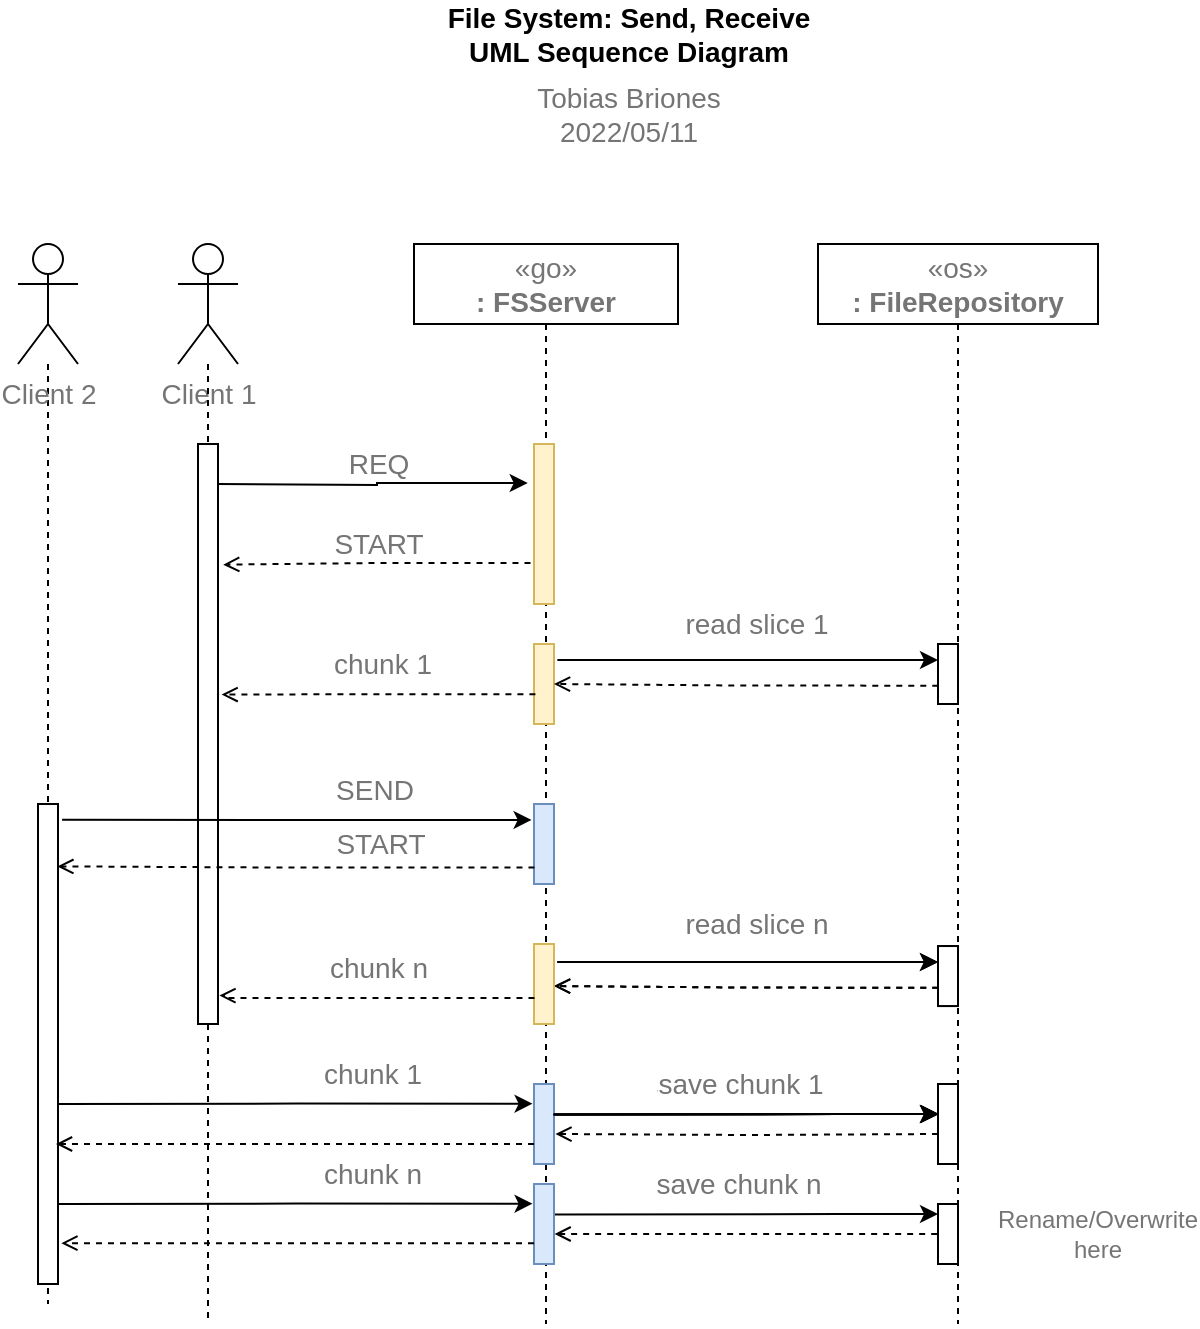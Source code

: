 <mxfile version="17.4.4" type="device"><diagram id="6-VsncC-rCdtZVoOk-v-" name="Page-1"><mxGraphModel dx="1673" dy="896" grid="1" gridSize="10" guides="1" tooltips="1" connect="1" arrows="1" fold="1" page="1" pageScale="1" pageWidth="850" pageHeight="1100" math="0" shadow="0"><root><mxCell id="0"/><mxCell id="1" parent="0"/><mxCell id="TcBL0TzpZgzHdPXdqCyk-1" value="File System: Send, Receive UML Sequence Diagram" style="text;html=1;strokeColor=none;fillColor=none;align=center;verticalAlign=middle;whiteSpace=wrap;rounded=0;fontStyle=1;fontSize=14;" vertex="1" parent="1"><mxGeometry x="318" y="40" width="215" height="30" as="geometry"/></mxCell><mxCell id="TcBL0TzpZgzHdPXdqCyk-2" value="Tobias Briones 2022/05/11" style="text;html=1;strokeColor=none;fillColor=none;align=center;verticalAlign=middle;whiteSpace=wrap;rounded=0;fontSize=14;fontColor=#757575;" vertex="1" parent="1"><mxGeometry x="348" y="80" width="155" height="30" as="geometry"/></mxCell><mxCell id="TcBL0TzpZgzHdPXdqCyk-14" style="edgeStyle=orthogonalEdgeStyle;rounded=0;orthogonalLoop=1;jettySize=auto;html=1;dashed=1;fontSize=14;fontColor=#757575;endArrow=none;endFill=0;" edge="1" parent="1" source="TcBL0TzpZgzHdPXdqCyk-3"><mxGeometry relative="1" as="geometry"><mxPoint x="135" y="690" as="targetPoint"/></mxGeometry></mxCell><mxCell id="TcBL0TzpZgzHdPXdqCyk-3" value="Client 2" style="shape=umlActor;verticalLabelPosition=bottom;verticalAlign=top;html=1;fontSize=14;fontColor=#757575;" vertex="1" parent="1"><mxGeometry x="120" y="160" width="30" height="60" as="geometry"/></mxCell><mxCell id="TcBL0TzpZgzHdPXdqCyk-13" style="edgeStyle=orthogonalEdgeStyle;rounded=0;orthogonalLoop=1;jettySize=auto;html=1;fontSize=14;fontColor=#757575;endArrow=none;endFill=0;dashed=1;startArrow=none;" edge="1" parent="1" source="TcBL0TzpZgzHdPXdqCyk-16"><mxGeometry relative="1" as="geometry"><mxPoint x="215" y="700" as="targetPoint"/><Array as="points"><mxPoint x="215" y="300"/><mxPoint x="215" y="300"/></Array></mxGeometry></mxCell><mxCell id="TcBL0TzpZgzHdPXdqCyk-6" value="Client 1" style="shape=umlActor;verticalLabelPosition=bottom;verticalAlign=top;html=1;fontSize=14;fontColor=#757575;" vertex="1" parent="1"><mxGeometry x="200" y="160" width="30" height="60" as="geometry"/></mxCell><mxCell id="TcBL0TzpZgzHdPXdqCyk-11" value="&lt;span&gt;«os»&lt;/span&gt;&lt;br&gt;&lt;b&gt;: FileRepository&lt;/b&gt;" style="shape=umlLifeline;perimeter=lifelinePerimeter;whiteSpace=wrap;html=1;container=1;collapsible=0;recursiveResize=0;outlineConnect=0;fontSize=14;fontColor=#757575;" vertex="1" parent="1"><mxGeometry x="520" y="160" width="140" height="540" as="geometry"/></mxCell><mxCell id="TcBL0TzpZgzHdPXdqCyk-35" value="" style="html=1;points=[];perimeter=orthogonalPerimeter;fontSize=14;fontColor=#757575;" vertex="1" parent="TcBL0TzpZgzHdPXdqCyk-11"><mxGeometry x="60" y="200" width="10" height="30" as="geometry"/></mxCell><mxCell id="TcBL0TzpZgzHdPXdqCyk-39" value="" style="html=1;points=[];perimeter=orthogonalPerimeter;fontSize=14;fontColor=#757575;" vertex="1" parent="TcBL0TzpZgzHdPXdqCyk-11"><mxGeometry x="60" y="351.02" width="10" height="30" as="geometry"/></mxCell><mxCell id="TcBL0TzpZgzHdPXdqCyk-40" style="edgeStyle=orthogonalEdgeStyle;rounded=0;orthogonalLoop=1;jettySize=auto;html=1;fontSize=14;fontColor=#757575;startArrow=none;startFill=0;endArrow=classic;endFill=1;exitX=1.167;exitY=0.199;exitDx=0;exitDy=0;exitPerimeter=0;" edge="1" parent="TcBL0TzpZgzHdPXdqCyk-11"><mxGeometry relative="1" as="geometry"><mxPoint x="-130.33" y="358.98" as="sourcePoint"/><mxPoint x="60" y="359.02" as="targetPoint"/></mxGeometry></mxCell><mxCell id="TcBL0TzpZgzHdPXdqCyk-41" value="read slice n" style="edgeLabel;html=1;align=center;verticalAlign=middle;resizable=0;points=[];fontSize=14;fontColor=#757575;" vertex="1" connectable="0" parent="TcBL0TzpZgzHdPXdqCyk-40"><mxGeometry x="0.089" relative="1" as="geometry"><mxPoint x="-4" y="-19" as="offset"/></mxGeometry></mxCell><mxCell id="TcBL0TzpZgzHdPXdqCyk-42" style="edgeStyle=orthogonalEdgeStyle;rounded=0;orthogonalLoop=1;jettySize=auto;html=1;fontSize=14;fontColor=#757575;startArrow=none;startFill=0;endArrow=open;endFill=0;dashed=1;exitX=0.014;exitY=0.694;exitDx=0;exitDy=0;exitPerimeter=0;" edge="1" parent="TcBL0TzpZgzHdPXdqCyk-11" source="TcBL0TzpZgzHdPXdqCyk-39"><mxGeometry relative="1" as="geometry"><mxPoint x="-132" y="371.02" as="targetPoint"/></mxGeometry></mxCell><mxCell id="TcBL0TzpZgzHdPXdqCyk-57" style="edgeStyle=orthogonalEdgeStyle;rounded=0;orthogonalLoop=1;jettySize=auto;html=1;entryX=0.957;entryY=0.382;entryDx=0;entryDy=0;entryPerimeter=0;fontSize=14;fontColor=#757575;startArrow=classic;startFill=1;endArrow=none;endFill=0;" edge="1" source="TcBL0TzpZgzHdPXdqCyk-66" parent="TcBL0TzpZgzHdPXdqCyk-11"><mxGeometry relative="1" as="geometry"><mxPoint x="-132.43" y="435.28" as="targetPoint"/><Array as="points"><mxPoint x="10" y="435"/><mxPoint x="10" y="435"/></Array></mxGeometry></mxCell><mxCell id="TcBL0TzpZgzHdPXdqCyk-58" value="save chunk 1" style="edgeLabel;html=1;align=center;verticalAlign=middle;resizable=0;points=[];fontSize=14;fontColor=#757575;" vertex="1" connectable="0" parent="TcBL0TzpZgzHdPXdqCyk-57"><mxGeometry x="0.068" y="-2" relative="1" as="geometry"><mxPoint x="3" y="-13" as="offset"/></mxGeometry></mxCell><mxCell id="TcBL0TzpZgzHdPXdqCyk-60" value="&lt;span&gt;«os»&lt;/span&gt;&lt;br&gt;&lt;b&gt;: FileRepository&lt;/b&gt;" style="shape=umlLifeline;perimeter=lifelinePerimeter;whiteSpace=wrap;html=1;container=1;collapsible=0;recursiveResize=0;outlineConnect=0;fontSize=14;fontColor=#757575;" vertex="1" parent="TcBL0TzpZgzHdPXdqCyk-11"><mxGeometry width="140" height="540" as="geometry"/></mxCell><mxCell id="TcBL0TzpZgzHdPXdqCyk-61" value="" style="html=1;points=[];perimeter=orthogonalPerimeter;fontSize=14;fontColor=#757575;" vertex="1" parent="TcBL0TzpZgzHdPXdqCyk-60"><mxGeometry x="60" y="200" width="10" height="30" as="geometry"/></mxCell><mxCell id="TcBL0TzpZgzHdPXdqCyk-62" value="" style="html=1;points=[];perimeter=orthogonalPerimeter;fontSize=14;fontColor=#757575;" vertex="1" parent="TcBL0TzpZgzHdPXdqCyk-60"><mxGeometry x="60" y="351.02" width="10" height="30" as="geometry"/></mxCell><mxCell id="TcBL0TzpZgzHdPXdqCyk-63" style="edgeStyle=orthogonalEdgeStyle;rounded=0;orthogonalLoop=1;jettySize=auto;html=1;fontSize=14;fontColor=#757575;startArrow=none;startFill=0;endArrow=classic;endFill=1;exitX=1.167;exitY=0.199;exitDx=0;exitDy=0;exitPerimeter=0;" edge="1" parent="TcBL0TzpZgzHdPXdqCyk-60"><mxGeometry relative="1" as="geometry"><mxPoint x="-130.33" y="358.98" as="sourcePoint"/><mxPoint x="60" y="359.02" as="targetPoint"/></mxGeometry></mxCell><mxCell id="TcBL0TzpZgzHdPXdqCyk-64" value="read slice n" style="edgeLabel;html=1;align=center;verticalAlign=middle;resizable=0;points=[];fontSize=14;fontColor=#757575;" vertex="1" connectable="0" parent="TcBL0TzpZgzHdPXdqCyk-63"><mxGeometry x="0.089" relative="1" as="geometry"><mxPoint x="-4" y="-19" as="offset"/></mxGeometry></mxCell><mxCell id="TcBL0TzpZgzHdPXdqCyk-65" style="edgeStyle=orthogonalEdgeStyle;rounded=0;orthogonalLoop=1;jettySize=auto;html=1;fontSize=14;fontColor=#757575;startArrow=none;startFill=0;endArrow=open;endFill=0;dashed=1;exitX=0.014;exitY=0.694;exitDx=0;exitDy=0;exitPerimeter=0;" edge="1" parent="TcBL0TzpZgzHdPXdqCyk-60" source="TcBL0TzpZgzHdPXdqCyk-62"><mxGeometry relative="1" as="geometry"><mxPoint x="-132" y="371.02" as="targetPoint"/></mxGeometry></mxCell><mxCell id="TcBL0TzpZgzHdPXdqCyk-66" value="" style="html=1;points=[];perimeter=orthogonalPerimeter;fontSize=14;fontColor=#757575;" vertex="1" parent="TcBL0TzpZgzHdPXdqCyk-60"><mxGeometry x="60" y="420" width="10" height="40" as="geometry"/></mxCell><mxCell id="TcBL0TzpZgzHdPXdqCyk-83" style="edgeStyle=orthogonalEdgeStyle;rounded=0;orthogonalLoop=1;jettySize=auto;html=1;entryX=1.071;entryY=0.625;entryDx=0;entryDy=0;entryPerimeter=0;fontSize=14;fontColor=#757575;startArrow=none;startFill=0;endArrow=open;endFill=0;dashed=1;" edge="1" parent="TcBL0TzpZgzHdPXdqCyk-60"><mxGeometry relative="1" as="geometry"><mxPoint x="59.57" y="495" as="sourcePoint"/><mxPoint x="-131.72" y="495" as="targetPoint"/></mxGeometry></mxCell><mxCell id="TcBL0TzpZgzHdPXdqCyk-84" value="" style="html=1;points=[];perimeter=orthogonalPerimeter;fontSize=14;fontColor=#757575;" vertex="1" parent="TcBL0TzpZgzHdPXdqCyk-60"><mxGeometry x="60" y="480" width="10" height="30" as="geometry"/></mxCell><mxCell id="TcBL0TzpZgzHdPXdqCyk-85" style="edgeStyle=orthogonalEdgeStyle;rounded=0;orthogonalLoop=1;jettySize=auto;html=1;entryX=0.957;entryY=0.382;entryDx=0;entryDy=0;entryPerimeter=0;fontSize=14;fontColor=#757575;startArrow=classic;startFill=1;endArrow=none;endFill=0;" edge="1" parent="TcBL0TzpZgzHdPXdqCyk-60"><mxGeometry relative="1" as="geometry"><mxPoint x="60.0" y="485" as="sourcePoint"/><mxPoint x="-132.43" y="485.28" as="targetPoint"/><Array as="points"><mxPoint x="10" y="485"/><mxPoint x="10" y="485"/></Array></mxGeometry></mxCell><mxCell id="TcBL0TzpZgzHdPXdqCyk-86" value="save chunk n" style="edgeLabel;html=1;align=center;verticalAlign=middle;resizable=0;points=[];fontSize=14;fontColor=#757575;" vertex="1" connectable="0" parent="TcBL0TzpZgzHdPXdqCyk-85"><mxGeometry x="0.068" y="-2" relative="1" as="geometry"><mxPoint x="3" y="-13" as="offset"/></mxGeometry></mxCell><mxCell id="TcBL0TzpZgzHdPXdqCyk-12" value="&lt;span&gt;«go»&lt;/span&gt;&lt;br&gt;&lt;b&gt;: FSServer&lt;/b&gt;" style="shape=umlLifeline;perimeter=lifelinePerimeter;whiteSpace=wrap;html=1;container=1;collapsible=0;recursiveResize=0;outlineConnect=0;fontSize=14;fontColor=#757575;" vertex="1" parent="1"><mxGeometry x="318" y="160" width="132" height="540" as="geometry"/></mxCell><mxCell id="TcBL0TzpZgzHdPXdqCyk-18" value="" style="html=1;points=[];perimeter=orthogonalPerimeter;fontSize=14;fillColor=#fff2cc;strokeColor=#d6b656;" vertex="1" parent="TcBL0TzpZgzHdPXdqCyk-12"><mxGeometry x="60" y="100" width="10" height="80" as="geometry"/></mxCell><mxCell id="TcBL0TzpZgzHdPXdqCyk-24" value="" style="html=1;points=[];perimeter=orthogonalPerimeter;fontSize=14;fillColor=#fff2cc;strokeColor=#d6b656;" vertex="1" parent="TcBL0TzpZgzHdPXdqCyk-12"><mxGeometry x="60" y="200" width="10" height="40" as="geometry"/></mxCell><mxCell id="TcBL0TzpZgzHdPXdqCyk-28" value="" style="html=1;points=[];perimeter=orthogonalPerimeter;fontSize=14;fillColor=#fff2cc;strokeColor=#d6b656;" vertex="1" parent="TcBL0TzpZgzHdPXdqCyk-12"><mxGeometry x="60" y="350" width="10" height="40" as="geometry"/></mxCell><mxCell id="TcBL0TzpZgzHdPXdqCyk-31" value="" style="html=1;points=[];perimeter=orthogonalPerimeter;fontSize=14;fillColor=#dae8fc;strokeColor=#6c8ebf;" vertex="1" parent="TcBL0TzpZgzHdPXdqCyk-12"><mxGeometry x="60" y="280" width="10" height="40" as="geometry"/></mxCell><mxCell id="TcBL0TzpZgzHdPXdqCyk-45" value="" style="html=1;points=[];perimeter=orthogonalPerimeter;fontSize=14;fillColor=#dae8fc;strokeColor=#6c8ebf;" vertex="1" parent="TcBL0TzpZgzHdPXdqCyk-12"><mxGeometry x="60" y="420" width="10" height="40" as="geometry"/></mxCell><mxCell id="TcBL0TzpZgzHdPXdqCyk-53" value="" style="html=1;points=[];perimeter=orthogonalPerimeter;fontSize=14;fillColor=#dae8fc;strokeColor=#6c8ebf;" vertex="1" parent="TcBL0TzpZgzHdPXdqCyk-12"><mxGeometry x="60" y="470" width="10" height="40" as="geometry"/></mxCell><mxCell id="TcBL0TzpZgzHdPXdqCyk-54" style="edgeStyle=orthogonalEdgeStyle;rounded=0;orthogonalLoop=1;jettySize=auto;html=1;entryX=1.205;entryY=0.033;entryDx=0;entryDy=0;entryPerimeter=0;fontSize=14;fontColor=#757575;startArrow=classic;startFill=1;endArrow=none;endFill=0;exitX=-0.071;exitY=0.246;exitDx=0;exitDy=0;exitPerimeter=0;" edge="1" parent="TcBL0TzpZgzHdPXdqCyk-12" source="TcBL0TzpZgzHdPXdqCyk-53"><mxGeometry relative="1" as="geometry"><mxPoint x="56.76" y="480.04" as="sourcePoint"/><mxPoint x="-178" y="480" as="targetPoint"/></mxGeometry></mxCell><mxCell id="TcBL0TzpZgzHdPXdqCyk-55" value="chunk n" style="edgeLabel;html=1;align=center;verticalAlign=middle;resizable=0;points=[];fontSize=14;fontColor=#757575;" vertex="1" connectable="0" parent="TcBL0TzpZgzHdPXdqCyk-54"><mxGeometry x="-0.177" y="1" relative="1" as="geometry"><mxPoint x="17" y="-16" as="offset"/></mxGeometry></mxCell><mxCell id="TcBL0TzpZgzHdPXdqCyk-16" value="" style="html=1;points=[];perimeter=orthogonalPerimeter;fontSize=14;fontColor=#757575;" vertex="1" parent="1"><mxGeometry x="210" y="260" width="10" height="290" as="geometry"/></mxCell><mxCell id="TcBL0TzpZgzHdPXdqCyk-17" value="" style="edgeStyle=orthogonalEdgeStyle;rounded=0;orthogonalLoop=1;jettySize=auto;html=1;fontSize=14;fontColor=#757575;endArrow=none;endFill=0;dashed=1;" edge="1" parent="1" source="TcBL0TzpZgzHdPXdqCyk-6" target="TcBL0TzpZgzHdPXdqCyk-16"><mxGeometry relative="1" as="geometry"><mxPoint x="215" y="690" as="targetPoint"/><mxPoint x="215" y="220" as="sourcePoint"/><Array as="points"/></mxGeometry></mxCell><mxCell id="TcBL0TzpZgzHdPXdqCyk-19" style="edgeStyle=orthogonalEdgeStyle;rounded=0;orthogonalLoop=1;jettySize=auto;html=1;fontSize=14;fontColor=#757575;endArrow=none;endFill=0;exitX=-0.314;exitY=0.244;exitDx=0;exitDy=0;exitPerimeter=0;startArrow=classic;startFill=1;" edge="1" parent="1" source="TcBL0TzpZgzHdPXdqCyk-18"><mxGeometry relative="1" as="geometry"><mxPoint x="220" y="280" as="targetPoint"/></mxGeometry></mxCell><mxCell id="TcBL0TzpZgzHdPXdqCyk-21" value="REQ" style="edgeLabel;html=1;align=center;verticalAlign=middle;resizable=0;points=[];fontSize=14;fontColor=#757575;" vertex="1" connectable="0" parent="TcBL0TzpZgzHdPXdqCyk-19"><mxGeometry x="-0.198" y="1" relative="1" as="geometry"><mxPoint x="-13" y="-11" as="offset"/></mxGeometry></mxCell><mxCell id="TcBL0TzpZgzHdPXdqCyk-22" style="edgeStyle=orthogonalEdgeStyle;rounded=0;orthogonalLoop=1;jettySize=auto;html=1;entryX=1.26;entryY=0.208;entryDx=0;entryDy=0;entryPerimeter=0;dashed=1;fontSize=14;fontColor=#757575;endArrow=open;endFill=0;exitX=-0.176;exitY=0.744;exitDx=0;exitDy=0;exitPerimeter=0;" edge="1" parent="1" source="TcBL0TzpZgzHdPXdqCyk-18" target="TcBL0TzpZgzHdPXdqCyk-16"><mxGeometry relative="1" as="geometry"/></mxCell><mxCell id="TcBL0TzpZgzHdPXdqCyk-23" value="START" style="edgeLabel;html=1;align=center;verticalAlign=middle;resizable=0;points=[];fontSize=14;fontColor=#757575;" vertex="1" connectable="0" parent="TcBL0TzpZgzHdPXdqCyk-22"><mxGeometry x="0.118" y="-2" relative="1" as="geometry"><mxPoint x="9" y="-9" as="offset"/></mxGeometry></mxCell><mxCell id="TcBL0TzpZgzHdPXdqCyk-25" style="edgeStyle=orthogonalEdgeStyle;rounded=0;orthogonalLoop=1;jettySize=auto;html=1;entryX=1.18;entryY=0.432;entryDx=0;entryDy=0;entryPerimeter=0;fontSize=14;fontColor=#757575;startArrow=none;startFill=0;endArrow=open;endFill=0;dashed=1;exitX=0.071;exitY=0.627;exitDx=0;exitDy=0;exitPerimeter=0;" edge="1" parent="1" source="TcBL0TzpZgzHdPXdqCyk-24" target="TcBL0TzpZgzHdPXdqCyk-16"><mxGeometry relative="1" as="geometry"/></mxCell><mxCell id="TcBL0TzpZgzHdPXdqCyk-26" value="chunk 1" style="edgeLabel;html=1;align=center;verticalAlign=middle;resizable=0;points=[];fontSize=14;fontColor=#757575;" vertex="1" connectable="0" parent="TcBL0TzpZgzHdPXdqCyk-25"><mxGeometry x="-0.221" y="1" relative="1" as="geometry"><mxPoint x="-16" y="-16" as="offset"/></mxGeometry></mxCell><mxCell id="TcBL0TzpZgzHdPXdqCyk-27" value="" style="html=1;points=[];perimeter=orthogonalPerimeter;fontSize=14;fontColor=#757575;" vertex="1" parent="1"><mxGeometry x="130" y="440" width="10" height="240" as="geometry"/></mxCell><mxCell id="TcBL0TzpZgzHdPXdqCyk-29" style="edgeStyle=orthogonalEdgeStyle;rounded=0;orthogonalLoop=1;jettySize=auto;html=1;entryX=1.071;entryY=0.951;entryDx=0;entryDy=0;entryPerimeter=0;fontSize=14;fontColor=#757575;startArrow=none;startFill=0;endArrow=open;endFill=0;dashed=1;exitX=0.024;exitY=0.675;exitDx=0;exitDy=0;exitPerimeter=0;" edge="1" parent="1" source="TcBL0TzpZgzHdPXdqCyk-28" target="TcBL0TzpZgzHdPXdqCyk-16"><mxGeometry relative="1" as="geometry"><mxPoint x="230.38" y="394.2" as="targetPoint"/><Array as="points"><mxPoint x="223" y="537"/><mxPoint x="223" y="536"/></Array></mxGeometry></mxCell><mxCell id="TcBL0TzpZgzHdPXdqCyk-30" value="chunk n" style="edgeLabel;html=1;align=center;verticalAlign=middle;resizable=0;points=[];fontSize=14;fontColor=#757575;" vertex="1" connectable="0" parent="TcBL0TzpZgzHdPXdqCyk-29"><mxGeometry x="-0.221" y="1" relative="1" as="geometry"><mxPoint x="-16" y="-16" as="offset"/></mxGeometry></mxCell><mxCell id="TcBL0TzpZgzHdPXdqCyk-32" style="edgeStyle=orthogonalEdgeStyle;rounded=0;orthogonalLoop=1;jettySize=auto;html=1;entryX=1.205;entryY=0.033;entryDx=0;entryDy=0;entryPerimeter=0;fontSize=14;fontColor=#757575;startArrow=classic;startFill=1;endArrow=none;endFill=0;exitX=-0.119;exitY=0.199;exitDx=0;exitDy=0;exitPerimeter=0;" edge="1" parent="1" source="TcBL0TzpZgzHdPXdqCyk-31" target="TcBL0TzpZgzHdPXdqCyk-27"><mxGeometry relative="1" as="geometry"/></mxCell><mxCell id="TcBL0TzpZgzHdPXdqCyk-33" value="SEND" style="edgeLabel;html=1;align=center;verticalAlign=middle;resizable=0;points=[];fontSize=14;fontColor=#757575;" vertex="1" connectable="0" parent="TcBL0TzpZgzHdPXdqCyk-32"><mxGeometry x="-0.177" y="1" relative="1" as="geometry"><mxPoint x="17" y="-16" as="offset"/></mxGeometry></mxCell><mxCell id="TcBL0TzpZgzHdPXdqCyk-36" style="edgeStyle=orthogonalEdgeStyle;rounded=0;orthogonalLoop=1;jettySize=auto;html=1;fontSize=14;fontColor=#757575;startArrow=none;startFill=0;endArrow=classic;endFill=1;exitX=1.167;exitY=0.199;exitDx=0;exitDy=0;exitPerimeter=0;" edge="1" parent="1" source="TcBL0TzpZgzHdPXdqCyk-24"><mxGeometry relative="1" as="geometry"><mxPoint x="580" y="368" as="targetPoint"/></mxGeometry></mxCell><mxCell id="TcBL0TzpZgzHdPXdqCyk-37" value="read slice 1" style="edgeLabel;html=1;align=center;verticalAlign=middle;resizable=0;points=[];fontSize=14;fontColor=#757575;" vertex="1" connectable="0" parent="TcBL0TzpZgzHdPXdqCyk-36"><mxGeometry x="0.089" relative="1" as="geometry"><mxPoint x="-4" y="-19" as="offset"/></mxGeometry></mxCell><mxCell id="TcBL0TzpZgzHdPXdqCyk-38" style="edgeStyle=orthogonalEdgeStyle;rounded=0;orthogonalLoop=1;jettySize=auto;html=1;fontSize=14;fontColor=#757575;startArrow=none;startFill=0;endArrow=open;endFill=0;dashed=1;exitX=0.014;exitY=0.694;exitDx=0;exitDy=0;exitPerimeter=0;" edge="1" parent="1" source="TcBL0TzpZgzHdPXdqCyk-35" target="TcBL0TzpZgzHdPXdqCyk-24"><mxGeometry relative="1" as="geometry"/></mxCell><mxCell id="TcBL0TzpZgzHdPXdqCyk-43" style="edgeStyle=orthogonalEdgeStyle;rounded=0;orthogonalLoop=1;jettySize=auto;html=1;entryX=0.967;entryY=0.13;entryDx=0;entryDy=0;entryPerimeter=0;dashed=1;fontSize=14;fontColor=#757575;endArrow=open;endFill=0;exitX=0.024;exitY=0.794;exitDx=0;exitDy=0;exitPerimeter=0;" edge="1" parent="1" source="TcBL0TzpZgzHdPXdqCyk-31" target="TcBL0TzpZgzHdPXdqCyk-27"><mxGeometry relative="1" as="geometry"><mxPoint x="378" y="460.12" as="sourcePoint"/><mxPoint x="221.45" y="460" as="targetPoint"/></mxGeometry></mxCell><mxCell id="TcBL0TzpZgzHdPXdqCyk-44" value="START" style="edgeLabel;html=1;align=center;verticalAlign=middle;resizable=0;points=[];fontSize=14;fontColor=#757575;" vertex="1" connectable="0" parent="TcBL0TzpZgzHdPXdqCyk-43"><mxGeometry x="0.118" y="-2" relative="1" as="geometry"><mxPoint x="55" y="-9" as="offset"/></mxGeometry></mxCell><mxCell id="TcBL0TzpZgzHdPXdqCyk-46" style="edgeStyle=orthogonalEdgeStyle;rounded=0;orthogonalLoop=1;jettySize=auto;html=1;entryX=1.205;entryY=0.033;entryDx=0;entryDy=0;entryPerimeter=0;fontSize=14;fontColor=#757575;startArrow=classic;startFill=1;endArrow=none;endFill=0;exitX=-0.071;exitY=0.246;exitDx=0;exitDy=0;exitPerimeter=0;" edge="1" parent="1" source="TcBL0TzpZgzHdPXdqCyk-45"><mxGeometry relative="1" as="geometry"><mxPoint x="374.76" y="590.04" as="sourcePoint"/><mxPoint x="140.0" y="590.0" as="targetPoint"/></mxGeometry></mxCell><mxCell id="TcBL0TzpZgzHdPXdqCyk-47" value="chunk 1" style="edgeLabel;html=1;align=center;verticalAlign=middle;resizable=0;points=[];fontSize=14;fontColor=#757575;" vertex="1" connectable="0" parent="TcBL0TzpZgzHdPXdqCyk-46"><mxGeometry x="-0.177" y="1" relative="1" as="geometry"><mxPoint x="17" y="-16" as="offset"/></mxGeometry></mxCell><mxCell id="TcBL0TzpZgzHdPXdqCyk-49" style="edgeStyle=orthogonalEdgeStyle;rounded=0;orthogonalLoop=1;jettySize=auto;html=1;entryX=0.957;entryY=0.382;entryDx=0;entryDy=0;entryPerimeter=0;fontSize=14;fontColor=#757575;startArrow=classic;startFill=1;endArrow=none;endFill=0;" edge="1" parent="1" target="TcBL0TzpZgzHdPXdqCyk-45"><mxGeometry relative="1" as="geometry"><mxPoint x="580" y="595" as="sourcePoint"/><Array as="points"><mxPoint x="530" y="595"/><mxPoint x="530" y="595"/></Array></mxGeometry></mxCell><mxCell id="TcBL0TzpZgzHdPXdqCyk-51" value="save chunk 1" style="edgeLabel;html=1;align=center;verticalAlign=middle;resizable=0;points=[];fontSize=14;fontColor=#757575;" vertex="1" connectable="0" parent="TcBL0TzpZgzHdPXdqCyk-49"><mxGeometry x="0.068" y="-2" relative="1" as="geometry"><mxPoint x="3" y="-13" as="offset"/></mxGeometry></mxCell><mxCell id="TcBL0TzpZgzHdPXdqCyk-50" style="edgeStyle=orthogonalEdgeStyle;rounded=0;orthogonalLoop=1;jettySize=auto;html=1;entryX=1.071;entryY=0.625;entryDx=0;entryDy=0;entryPerimeter=0;fontSize=14;fontColor=#757575;startArrow=none;startFill=0;endArrow=open;endFill=0;dashed=1;" edge="1" parent="1" target="TcBL0TzpZgzHdPXdqCyk-45"><mxGeometry relative="1" as="geometry"><mxPoint x="580" y="605" as="sourcePoint"/></mxGeometry></mxCell><mxCell id="TcBL0TzpZgzHdPXdqCyk-52" style="edgeStyle=orthogonalEdgeStyle;rounded=0;orthogonalLoop=1;jettySize=auto;html=1;dashed=1;fontSize=14;fontColor=#757575;startArrow=none;startFill=0;endArrow=open;endFill=0;" edge="1" parent="1" source="TcBL0TzpZgzHdPXdqCyk-45"><mxGeometry relative="1" as="geometry"><mxPoint x="139" y="610" as="targetPoint"/><Array as="points"><mxPoint x="139" y="610"/></Array></mxGeometry></mxCell><mxCell id="TcBL0TzpZgzHdPXdqCyk-78" style="edgeStyle=orthogonalEdgeStyle;rounded=0;orthogonalLoop=1;jettySize=auto;html=1;entryX=0.957;entryY=0.382;entryDx=0;entryDy=0;entryPerimeter=0;fontSize=14;fontColor=#757575;startArrow=classic;startFill=1;endArrow=none;endFill=0;" edge="1" parent="1"><mxGeometry relative="1" as="geometry"><mxPoint x="580.43" y="595" as="sourcePoint"/><mxPoint x="388.0" y="595.28" as="targetPoint"/><Array as="points"><mxPoint x="530.43" y="595"/><mxPoint x="530.43" y="595"/></Array></mxGeometry></mxCell><mxCell id="TcBL0TzpZgzHdPXdqCyk-79" value="save chunk 1" style="edgeLabel;html=1;align=center;verticalAlign=middle;resizable=0;points=[];fontSize=14;fontColor=#757575;" vertex="1" connectable="0" parent="TcBL0TzpZgzHdPXdqCyk-78"><mxGeometry x="0.068" y="-2" relative="1" as="geometry"><mxPoint x="3" y="-13" as="offset"/></mxGeometry></mxCell><mxCell id="TcBL0TzpZgzHdPXdqCyk-81" style="edgeStyle=orthogonalEdgeStyle;rounded=0;orthogonalLoop=1;jettySize=auto;html=1;entryX=0.957;entryY=0.382;entryDx=0;entryDy=0;entryPerimeter=0;fontSize=14;fontColor=#757575;startArrow=classic;startFill=1;endArrow=none;endFill=0;" edge="1" parent="1"><mxGeometry relative="1" as="geometry"><mxPoint x="580.43" y="595" as="sourcePoint"/><mxPoint x="388" y="595.28" as="targetPoint"/><Array as="points"><mxPoint x="530.43" y="595"/><mxPoint x="530.43" y="595"/></Array></mxGeometry></mxCell><mxCell id="TcBL0TzpZgzHdPXdqCyk-82" value="save chunk 1" style="edgeLabel;html=1;align=center;verticalAlign=middle;resizable=0;points=[];fontSize=14;fontColor=#757575;" vertex="1" connectable="0" parent="TcBL0TzpZgzHdPXdqCyk-81"><mxGeometry x="0.068" y="-2" relative="1" as="geometry"><mxPoint x="3" y="-13" as="offset"/></mxGeometry></mxCell><mxCell id="TcBL0TzpZgzHdPXdqCyk-56" style="edgeStyle=orthogonalEdgeStyle;rounded=0;orthogonalLoop=1;jettySize=auto;html=1;entryX=1.167;entryY=0.915;entryDx=0;entryDy=0;entryPerimeter=0;dashed=1;fontSize=14;fontColor=#757575;startArrow=none;startFill=0;endArrow=open;endFill=0;" edge="1" parent="1" source="TcBL0TzpZgzHdPXdqCyk-53" target="TcBL0TzpZgzHdPXdqCyk-27"><mxGeometry relative="1" as="geometry"><mxPoint x="139" y="651.04" as="targetPoint"/><Array as="points"><mxPoint x="259" y="660"/></Array></mxGeometry></mxCell><mxCell id="TcBL0TzpZgzHdPXdqCyk-87" value="Rename/Overwrite here" style="text;html=1;strokeColor=none;fillColor=none;align=center;verticalAlign=middle;whiteSpace=wrap;rounded=0;fontSize=12;fontColor=#757575;" vertex="1" parent="1"><mxGeometry x="630" y="640" width="60" height="30" as="geometry"/></mxCell></root></mxGraphModel></diagram></mxfile>